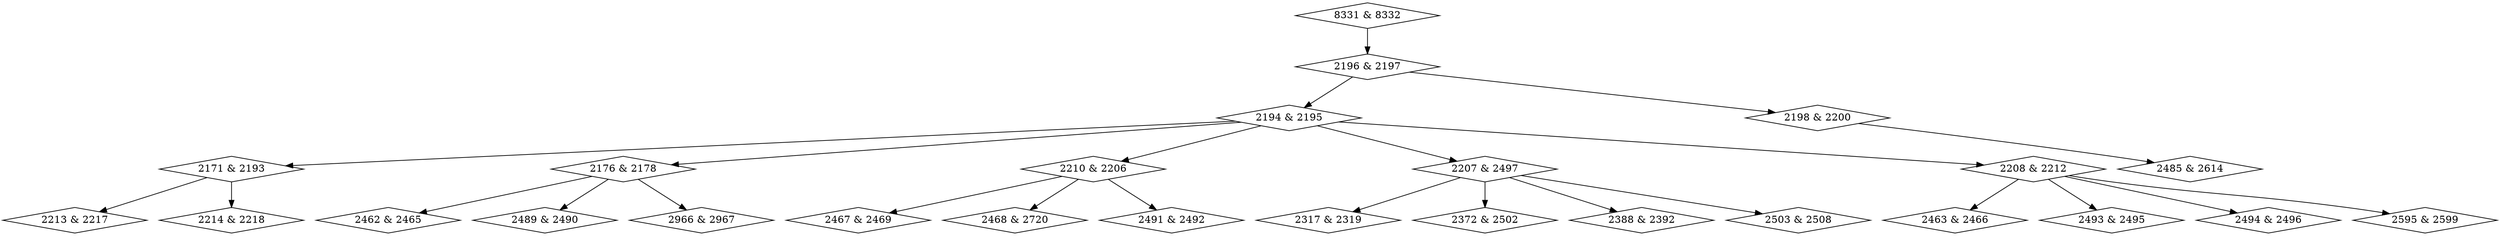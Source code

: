 digraph {
0 [label = "2171 & 2193", shape = diamond];
1 [label = "2176 & 2178", shape = diamond];
2 [label = "2210 & 2206", shape = diamond];
3 [label = "2194 & 2195", shape = diamond];
4 [label = "2196 & 2197", shape = diamond];
5 [label = "2198 & 2200", shape = diamond];
6 [label = "2207 & 2497", shape = diamond];
7 [label = "2208 & 2212", shape = diamond];
8 [label = "2213 & 2217", shape = diamond];
9 [label = "2214 & 2218", shape = diamond];
10 [label = "2317 & 2319", shape = diamond];
11 [label = "2372 & 2502", shape = diamond];
12 [label = "2388 & 2392", shape = diamond];
13 [label = "2462 & 2465", shape = diamond];
14 [label = "2463 & 2466", shape = diamond];
15 [label = "2467 & 2469", shape = diamond];
16 [label = "2468 & 2720", shape = diamond];
17 [label = "2485 & 2614", shape = diamond];
18 [label = "2489 & 2490", shape = diamond];
19 [label = "2491 & 2492", shape = diamond];
20 [label = "2493 & 2495", shape = diamond];
21 [label = "2494 & 2496", shape = diamond];
22 [label = "2503 & 2508", shape = diamond];
23 [label = "2595 & 2599", shape = diamond];
24 [label = "2966 & 2967", shape = diamond];
25 [label = "8331 & 8332", shape = diamond];
0->8;
0->9;
1->13;
1->18;
1->24;
2->15;
2->16;
2->19;
3->0;
3->1;
3->2;
3->6;
3->7;
4->3;
4->5;
5->17;
6->10;
6->11;
6->12;
6->22;
7->14;
7->20;
7->21;
7->23;
25->4;
}
